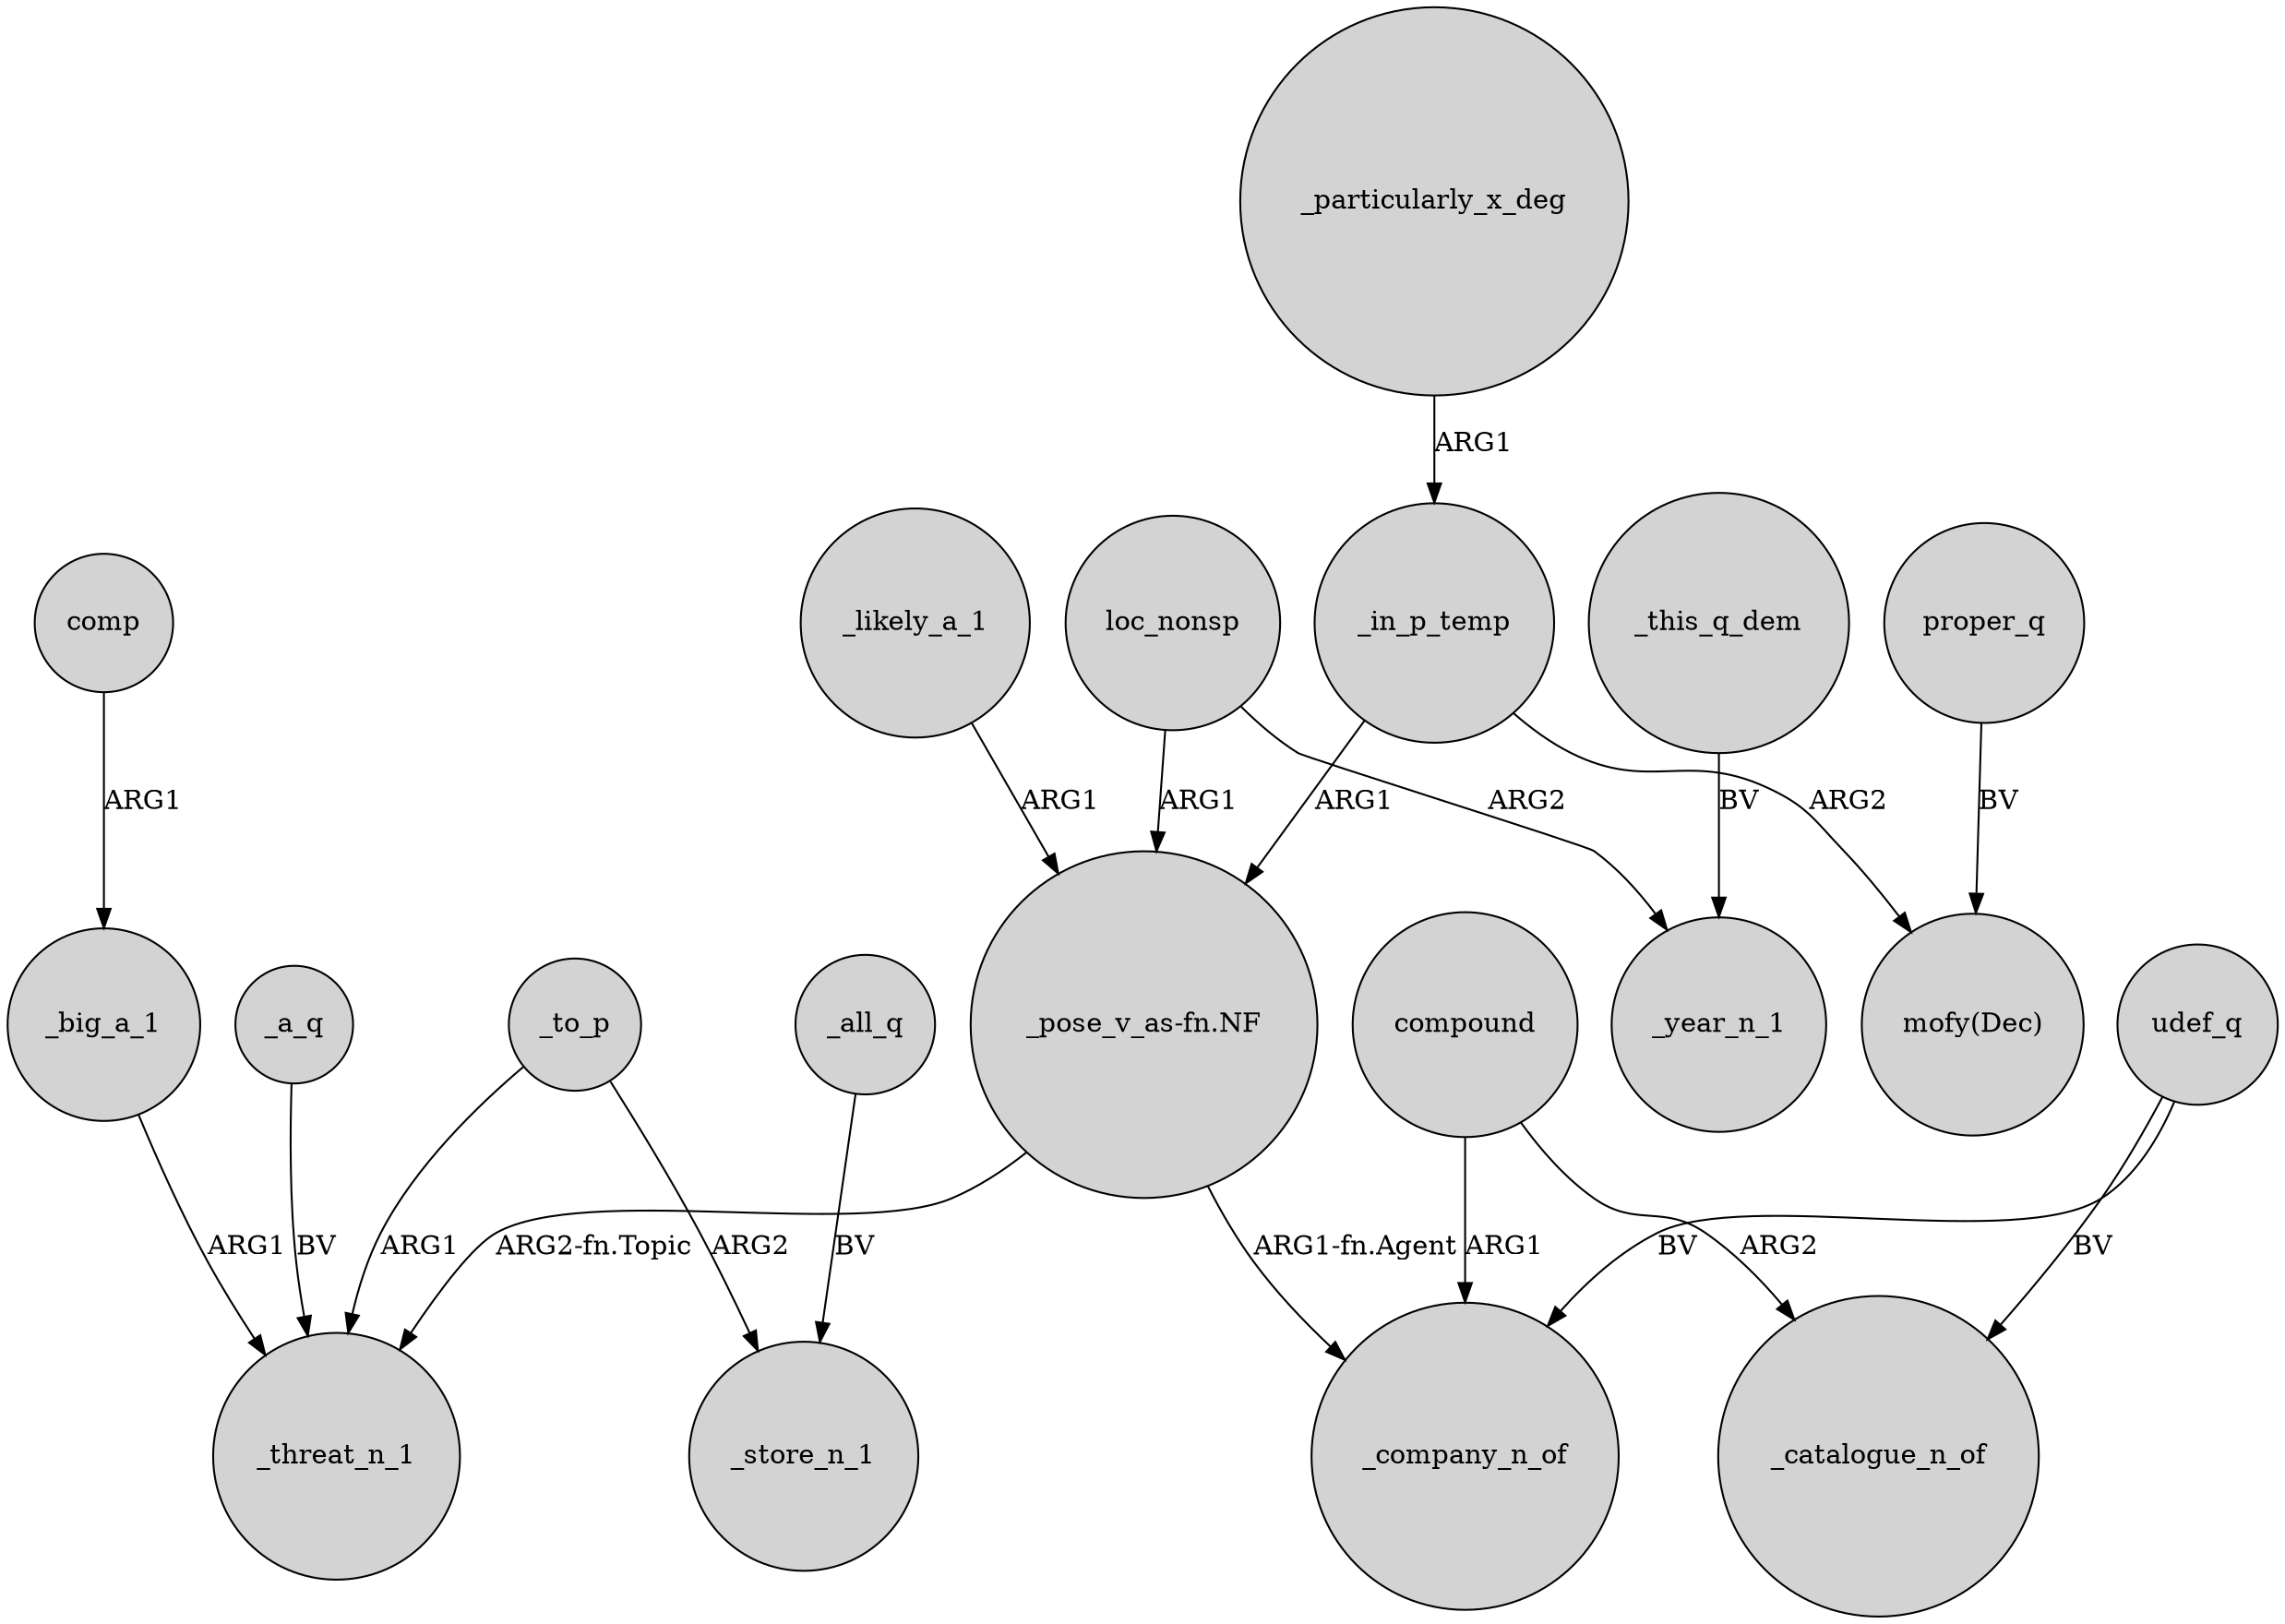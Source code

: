 digraph {
	node [shape=circle style=filled]
	comp -> _big_a_1 [label=ARG1]
	_all_q -> _store_n_1 [label=BV]
	_a_q -> _threat_n_1 [label=BV]
	udef_q -> _catalogue_n_of [label=BV]
	proper_q -> "mofy(Dec)" [label=BV]
	loc_nonsp -> "_pose_v_as-fn.NF" [label=ARG1]
	_in_p_temp -> "mofy(Dec)" [label=ARG2]
	"_pose_v_as-fn.NF" -> _company_n_of [label="ARG1-fn.Agent"]
	_to_p -> _threat_n_1 [label=ARG1]
	_in_p_temp -> "_pose_v_as-fn.NF" [label=ARG1]
	compound -> _company_n_of [label=ARG1]
	compound -> _catalogue_n_of [label=ARG2]
	_likely_a_1 -> "_pose_v_as-fn.NF" [label=ARG1]
	"_pose_v_as-fn.NF" -> _threat_n_1 [label="ARG2-fn.Topic"]
	loc_nonsp -> _year_n_1 [label=ARG2]
	_particularly_x_deg -> _in_p_temp [label=ARG1]
	udef_q -> _company_n_of [label=BV]
	_to_p -> _store_n_1 [label=ARG2]
	_big_a_1 -> _threat_n_1 [label=ARG1]
	_this_q_dem -> _year_n_1 [label=BV]
}
